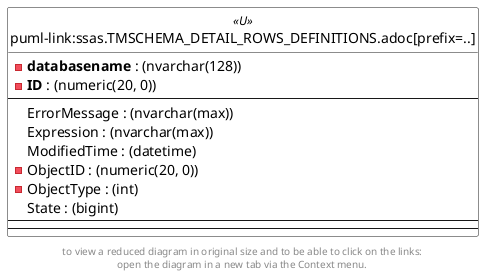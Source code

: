 @startuml
left to right direction
'top to bottom direction
hide circle
'avoide "." issues:
set namespaceSeparator none


skinparam class {
  BackgroundColor White
  BackgroundColor<<FN>> Yellow
  BackgroundColor<<FS>> Yellow
  BackgroundColor<<FT>> LightGray
  BackgroundColor<<IF>> Yellow
  BackgroundColor<<IS>> Yellow
  BackgroundColor<<P>> Aqua
  BackgroundColor<<PC>> Aqua
  BackgroundColor<<SN>> Yellow
  BackgroundColor<<SO>> SlateBlue
  BackgroundColor<<TF>> LightGray
  BackgroundColor<<TR>> Tomato
  BackgroundColor<<U>> White
  BackgroundColor<<V>> WhiteSmoke
  BackgroundColor<<X>> Aqua
}


entity "puml-link:ssas.TMSCHEMA_DETAIL_ROWS_DEFINITIONS.adoc[prefix=..]" as ssas.TMSCHEMA_DETAIL_ROWS_DEFINITIONS << U >> {
  - **databasename** : (nvarchar(128))
  - **ID** : (numeric(20, 0))
  --
  ErrorMessage : (nvarchar(max))
  Expression : (nvarchar(max))
  ModifiedTime : (datetime)
  - ObjectID : (numeric(20, 0))
  - ObjectType : (int)
  State : (bigint)
  --
  --
}



footer
to view a reduced diagram in original size and to be able to click on the links:
open the diagram in a new tab via the Context menu.
end footer

@enduml

